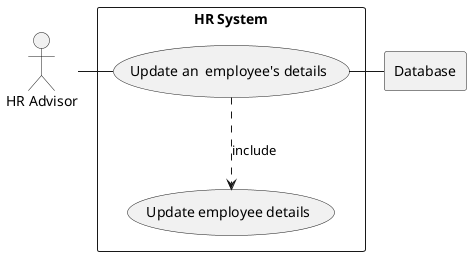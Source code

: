 @startuml
actor HR as "HR Advisor"

rectangle Database

rectangle "HR System" {
    usecase UC7 as "Update an  employee's details"

    usecase UCa as "Update employee details"

    HR - UC7
    UC7 ..> UCa : include
    UC7 - Database
}
@enduml